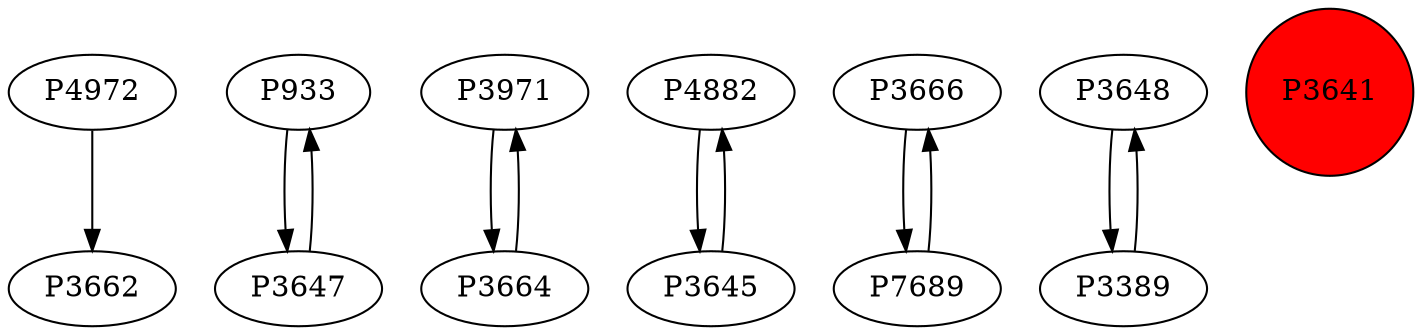 digraph {
	P4972 -> P3662
	P933 -> P3647
	P3971 -> P3664
	P3647 -> P933
	P4882 -> P3645
	P3666 -> P7689
	P3648 -> P3389
	P3645 -> P4882
	P3389 -> P3648
	P3664 -> P3971
	P7689 -> P3666
	P3641 [shape=circle]
	P3641 [style=filled]
	P3641 [fillcolor=red]
}